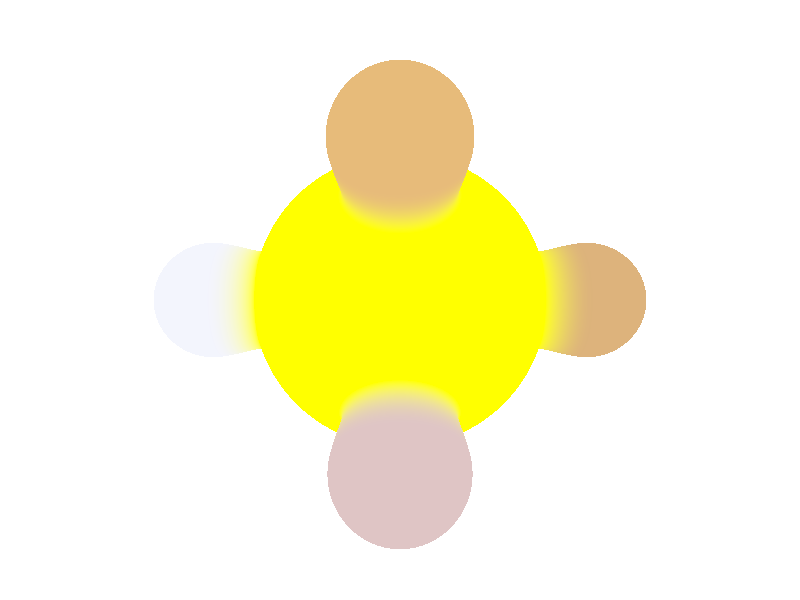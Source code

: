 
#include "colors.inc"//iniciamos incluyendo la libreria traer nombres de colores

camera{
    //loclizacion de la camara
    location <11,12,0>
    //hacia donde mirara la camra
    look_at <0,0,0>    
        }
    //fuente de luz que alumbrara a nuestro paisaje 
    light_source{ <11,20,30> color Gold }  
   
blob{   

    threshold .65 
    
    //Esfera 1
    sphere{ <0,0,0>,5,4
        pigment { color Yellow }//final pigment 
        }//final de esfera
    
    //Esfera 2
    sphere {<5,0,0>,2,4
        pigment { color Pink }
    }//final esfera 
      
    //Esfera 3
    sphere { <0,5,0>,2,4
        pigment { color Gold }    
    }//Final de espera 3
    
    //esfera 4
    sphere{ <0,0,-5>,2,4 
       pigment { color Silver }
    }//final de esfera 4  
    
    //esfere 5
    sphere{ <0,0,5>,2,4
        pigment { color Copper }
    }//final de esfera 5    
    
    finish { phong 1 }    

}//final de blob.   
   
plane{
    y, -100
    texture{
        pigment {
         color rgb<1,1,1>  
         }//fin de pigment
    }//final de texture y
}//fin de plane        
                      
plane {
   x,  -100
   texture{
    pigment{
     color rgb <1,1,1>
    }
   }//final de texture
}//final de plano x                      